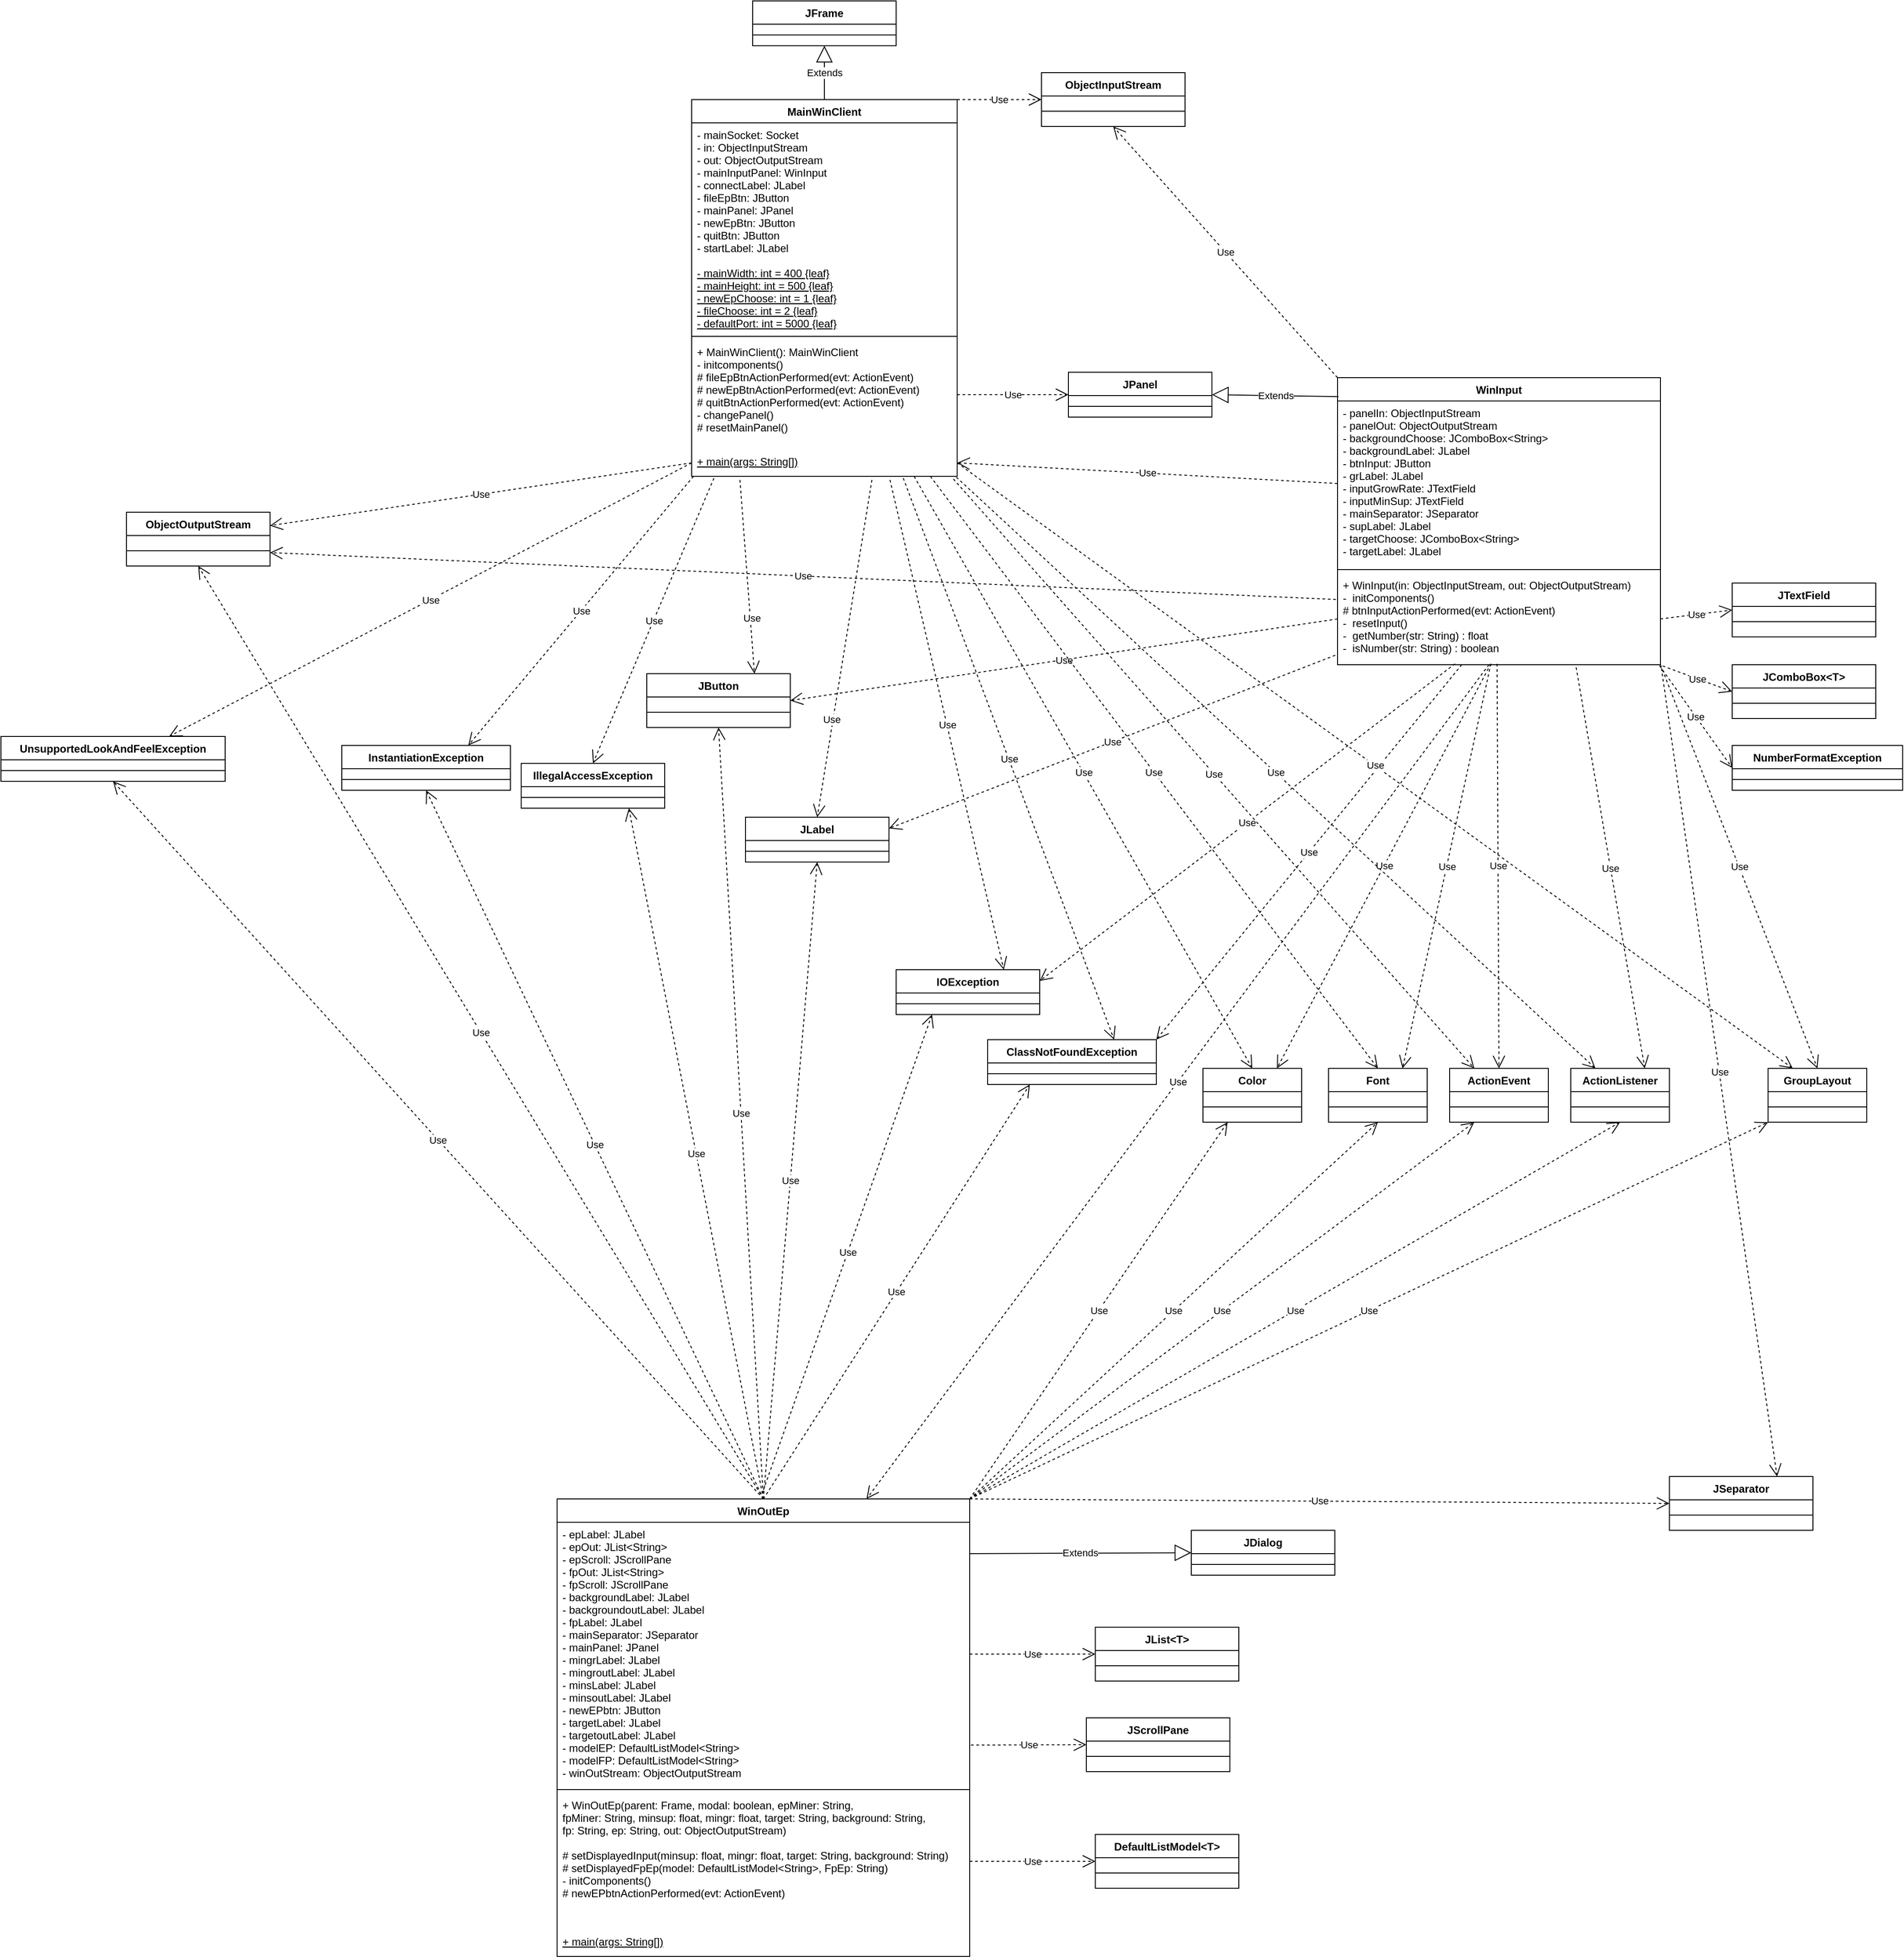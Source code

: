 <mxfile version="14.9.6" type="device"><diagram id="VslYotRRwnd3_YN4LFdF" name="Pagina-1"><mxGraphModel dx="4024" dy="1327" grid="1" gridSize="10" guides="1" tooltips="1" connect="1" arrows="1" fold="1" page="1" pageScale="1" pageWidth="1654" pageHeight="2336" math="0" shadow="0"><root><mxCell id="0"/><mxCell id="1" parent="0"/><mxCell id="_9xZWEFPzrm_g1K8k9-Q-1" value="MainWinClient" style="swimlane;fontStyle=1;align=center;verticalAlign=top;childLayout=stackLayout;horizontal=1;startSize=26;horizontalStack=0;resizeParent=1;resizeParentMax=0;resizeLast=0;collapsible=1;marginBottom=0;" parent="1" vertex="1"><mxGeometry x="270" y="120" width="296" height="420" as="geometry"/></mxCell><mxCell id="_9xZWEFPzrm_g1K8k9-Q-2" value="- mainSocket: Socket&#10;- in: ObjectInputStream&#10;- out: ObjectOutputStream&#10;- mainInputPanel: WinInput&#10;- connectLabel: JLabel&#10;- fileEpBtn: JButton&#10;- mainPanel: JPanel&#10;- newEpBtn: JButton&#10;- quitBtn: JButton&#10;- startLabel: JLabel&#10;&#10;" style="text;strokeColor=none;fillColor=none;align=left;verticalAlign=top;spacingLeft=4;spacingRight=4;overflow=hidden;rotatable=0;points=[[0,0.5],[1,0.5]];portConstraint=eastwest;" parent="_9xZWEFPzrm_g1K8k9-Q-1" vertex="1"><mxGeometry y="26" width="296" height="154" as="geometry"/></mxCell><mxCell id="FfxkYWJJt7ZNt3tCkKzH-1" value="- mainWidth: int = 400 {leaf}&#10;- mainHeight: int = 500 {leaf}&#10;- newEpChoose: int = 1 {leaf}&#10;- fileChoose: int = 2 {leaf}&#10;- defaultPort: int = 5000 {leaf}" style="text;strokeColor=none;fillColor=none;align=left;verticalAlign=top;spacingLeft=4;spacingRight=4;overflow=hidden;rotatable=0;points=[[0,0.5],[1,0.5]];portConstraint=eastwest;fontStyle=4" parent="_9xZWEFPzrm_g1K8k9-Q-1" vertex="1"><mxGeometry y="180" width="296" height="80" as="geometry"/></mxCell><mxCell id="_9xZWEFPzrm_g1K8k9-Q-3" value="" style="line;strokeWidth=1;fillColor=none;align=left;verticalAlign=middle;spacingTop=-1;spacingLeft=3;spacingRight=3;rotatable=0;labelPosition=right;points=[];portConstraint=eastwest;" parent="_9xZWEFPzrm_g1K8k9-Q-1" vertex="1"><mxGeometry y="260" width="296" height="8" as="geometry"/></mxCell><mxCell id="_9xZWEFPzrm_g1K8k9-Q-4" value="+ MainWinClient(): MainWinClient&#10;- initcomponents()&#10;# fileEpBtnActionPerformed(evt: ActionEvent)&#10;# newEpBtnActionPerformed(evt: ActionEvent)&#10;# quitBtnActionPerformed(evt: ActionEvent)&#10;- changePanel()&#10;# resetMainPanel()" style="text;strokeColor=none;fillColor=none;align=left;verticalAlign=top;spacingLeft=4;spacingRight=4;overflow=hidden;rotatable=0;points=[[0,0.5],[1,0.5]];portConstraint=eastwest;" parent="_9xZWEFPzrm_g1K8k9-Q-1" vertex="1"><mxGeometry y="268" width="296" height="122" as="geometry"/></mxCell><mxCell id="FfxkYWJJt7ZNt3tCkKzH-2" value="+ main(args: String[])" style="text;strokeColor=none;fillColor=none;align=left;verticalAlign=top;spacingLeft=4;spacingRight=4;overflow=hidden;rotatable=0;points=[[0,0.5],[1,0.5]];portConstraint=eastwest;fontStyle=4" parent="_9xZWEFPzrm_g1K8k9-Q-1" vertex="1"><mxGeometry y="390" width="296" height="30" as="geometry"/></mxCell><mxCell id="biBDFBUQIDXtqkruclFb-1" value="WinInput" style="swimlane;fontStyle=1;align=center;verticalAlign=top;childLayout=stackLayout;horizontal=1;startSize=26;horizontalStack=0;resizeParent=1;resizeParentMax=0;resizeLast=0;collapsible=1;marginBottom=0;" parent="1" vertex="1"><mxGeometry x="990" y="430" width="360" height="320" as="geometry"/></mxCell><mxCell id="biBDFBUQIDXtqkruclFb-2" value="- panelIn: ObjectInputStream&#10;- panelOut: ObjectOutputStream&#10;- backgroundChoose: JComboBox&lt;String&gt;&#10;- backgroundLabel: JLabel&#10;- btnInput: JButton&#10;- grLabel: JLabel&#10;- inputGrowRate: JTextField&#10;- inputMinSup: JTextField&#10;- mainSeparator: JSeparator&#10;- supLabel: JLabel&#10;- targetChoose: JComboBox&lt;String&gt;&#10;- targetLabel: JLabel" style="text;strokeColor=none;fillColor=none;align=left;verticalAlign=top;spacingLeft=4;spacingRight=4;overflow=hidden;rotatable=0;points=[[0,0.5],[1,0.5]];portConstraint=eastwest;" parent="biBDFBUQIDXtqkruclFb-1" vertex="1"><mxGeometry y="26" width="360" height="184" as="geometry"/></mxCell><mxCell id="biBDFBUQIDXtqkruclFb-3" value="" style="line;strokeWidth=1;fillColor=none;align=left;verticalAlign=middle;spacingTop=-1;spacingLeft=3;spacingRight=3;rotatable=0;labelPosition=right;points=[];portConstraint=eastwest;" parent="biBDFBUQIDXtqkruclFb-1" vertex="1"><mxGeometry y="210" width="360" height="8" as="geometry"/></mxCell><mxCell id="biBDFBUQIDXtqkruclFb-4" value="+ WinInput(in: ObjectInputStream, out: ObjectOutputStream)&#10;-  initComponents()&#10;# btnInputActionPerformed(evt: ActionEvent)&#10;-  resetInput()&#10;-  getNumber(str: String) : float&#10;-  isNumber(str: String) : boolean&#10;" style="text;strokeColor=none;fillColor=none;align=left;verticalAlign=top;spacingLeft=4;spacingRight=4;overflow=hidden;rotatable=0;points=[[0,0.5],[1,0.5]];portConstraint=eastwest;" parent="biBDFBUQIDXtqkruclFb-1" vertex="1"><mxGeometry y="218" width="360" height="102" as="geometry"/></mxCell><mxCell id="dmOITATMIlNSu1gQBVxd-1" value="JFrame" style="swimlane;fontStyle=1;align=center;verticalAlign=top;childLayout=stackLayout;horizontal=1;startSize=26;horizontalStack=0;resizeParent=1;resizeParentMax=0;resizeLast=0;collapsible=1;marginBottom=0;" parent="1" vertex="1"><mxGeometry x="338" y="10" width="160" height="50" as="geometry"/></mxCell><mxCell id="dmOITATMIlNSu1gQBVxd-3" value="" style="line;strokeWidth=1;fillColor=none;align=left;verticalAlign=middle;spacingTop=-1;spacingLeft=3;spacingRight=3;rotatable=0;labelPosition=right;points=[];portConstraint=eastwest;" parent="dmOITATMIlNSu1gQBVxd-1" vertex="1"><mxGeometry y="26" width="160" height="24" as="geometry"/></mxCell><mxCell id="dmOITATMIlNSu1gQBVxd-7" value="Extends" style="endArrow=block;endSize=16;endFill=0;html=1;exitX=0.5;exitY=0;exitDx=0;exitDy=0;entryX=0.5;entryY=1;entryDx=0;entryDy=0;" parent="1" source="_9xZWEFPzrm_g1K8k9-Q-1" target="dmOITATMIlNSu1gQBVxd-1" edge="1"><mxGeometry width="160" relative="1" as="geometry"><mxPoint x="370" y="220" as="sourcePoint"/><mxPoint x="530" y="220" as="targetPoint"/></mxGeometry></mxCell><mxCell id="dmOITATMIlNSu1gQBVxd-8" value="WinOutEp" style="swimlane;fontStyle=1;align=center;verticalAlign=top;childLayout=stackLayout;horizontal=1;startSize=26;horizontalStack=0;resizeParent=1;resizeParentMax=0;resizeLast=0;collapsible=1;marginBottom=0;" parent="1" vertex="1"><mxGeometry x="120" y="1680" width="460" height="510" as="geometry"/></mxCell><mxCell id="dmOITATMIlNSu1gQBVxd-9" value="- epLabel: JLabel&#10;- epOut: JList&lt;String&gt;&#10;- epScroll: JScrollPane&#10;- fpOut: JList&lt;String&gt;&#10;- fpScroll: JScrollPane&#10;- backgroundLabel: JLabel&#10;- backgroundoutLabel: JLabel&#10;- fpLabel: JLabel&#10;- mainSeparator: JSeparator&#10;- mainPanel: JPanel&#10;- mingrLabel: JLabel&#10;- mingroutLabel: JLabel&#10;- minsLabel: JLabel&#10;- minsoutLabel: JLabel&#10;- newEPbtn: JButton&#10;- targetLabel: JLabel&#10;- targetoutLabel: JLabel&#10;- modelEP: DefaultListModel&lt;String&gt;&#10;- modelFP: DefaultListModel&lt;String&gt;&#10;- winOutStream: ObjectOutputStream&#10;" style="text;strokeColor=none;fillColor=none;align=left;verticalAlign=top;spacingLeft=4;spacingRight=4;overflow=hidden;rotatable=0;points=[[0,0.5],[1,0.5]];portConstraint=eastwest;" parent="dmOITATMIlNSu1gQBVxd-8" vertex="1"><mxGeometry y="26" width="460" height="294" as="geometry"/></mxCell><mxCell id="dmOITATMIlNSu1gQBVxd-10" value="" style="line;strokeWidth=1;fillColor=none;align=left;verticalAlign=middle;spacingTop=-1;spacingLeft=3;spacingRight=3;rotatable=0;labelPosition=right;points=[];portConstraint=eastwest;" parent="dmOITATMIlNSu1gQBVxd-8" vertex="1"><mxGeometry y="320" width="460" height="8" as="geometry"/></mxCell><mxCell id="dmOITATMIlNSu1gQBVxd-11" value="+ WinOutEp(parent: Frame, modal: boolean, epMiner: String,&#10;fpMiner: String, minsup: float, mingr: float, target: String, background: String,&#10;fp: String, ep: String, out: ObjectOutputStream)&#10;&#10;# setDisplayedInput(minsup: float, mingr: float, target: String, background: String)&#10;# setDisplayedFpEp(model: DefaultListModel&lt;String&gt;, FpEp: String)&#10;- initComponents()&#10;# newEPbtnActionPerformed(evt: ActionEvent)&#10;&#10;&#10;&#10;&#10;" style="text;strokeColor=none;fillColor=none;align=left;verticalAlign=top;spacingLeft=4;spacingRight=4;overflow=hidden;rotatable=0;points=[[0,0.5],[1,0.5]];portConstraint=eastwest;" parent="dmOITATMIlNSu1gQBVxd-8" vertex="1"><mxGeometry y="328" width="460" height="152" as="geometry"/></mxCell><mxCell id="dmOITATMIlNSu1gQBVxd-13" value="+ main(args: String[])" style="text;strokeColor=none;fillColor=none;align=left;verticalAlign=top;spacingLeft=4;spacingRight=4;overflow=hidden;rotatable=0;points=[[0,0.5],[1,0.5]];portConstraint=eastwest;fontStyle=4" parent="dmOITATMIlNSu1gQBVxd-8" vertex="1"><mxGeometry y="480" width="460" height="30" as="geometry"/></mxCell><mxCell id="dmOITATMIlNSu1gQBVxd-14" value="JPanel" style="swimlane;fontStyle=1;align=center;verticalAlign=top;childLayout=stackLayout;horizontal=1;startSize=26;horizontalStack=0;resizeParent=1;resizeParentMax=0;resizeLast=0;collapsible=1;marginBottom=0;" parent="1" vertex="1"><mxGeometry x="690" y="424" width="160" height="50" as="geometry"/></mxCell><mxCell id="dmOITATMIlNSu1gQBVxd-15" value="" style="line;strokeWidth=1;fillColor=none;align=left;verticalAlign=middle;spacingTop=-1;spacingLeft=3;spacingRight=3;rotatable=0;labelPosition=right;points=[];portConstraint=eastwest;" parent="dmOITATMIlNSu1gQBVxd-14" vertex="1"><mxGeometry y="26" width="160" height="24" as="geometry"/></mxCell><mxCell id="dmOITATMIlNSu1gQBVxd-19" value="JDialog" style="swimlane;fontStyle=1;align=center;verticalAlign=top;childLayout=stackLayout;horizontal=1;startSize=26;horizontalStack=0;resizeParent=1;resizeParentMax=0;resizeLast=0;collapsible=1;marginBottom=0;" parent="1" vertex="1"><mxGeometry x="827" y="1715" width="160" height="50" as="geometry"/></mxCell><mxCell id="dmOITATMIlNSu1gQBVxd-20" value="" style="line;strokeWidth=1;fillColor=none;align=left;verticalAlign=middle;spacingTop=-1;spacingLeft=3;spacingRight=3;rotatable=0;labelPosition=right;points=[];portConstraint=eastwest;" parent="dmOITATMIlNSu1gQBVxd-19" vertex="1"><mxGeometry y="26" width="160" height="24" as="geometry"/></mxCell><mxCell id="dmOITATMIlNSu1gQBVxd-36" value="Use" style="endArrow=open;endSize=12;dashed=1;html=1;exitX=0.469;exitY=1;exitDx=0;exitDy=0;exitPerimeter=0;entryX=0.75;entryY=0;entryDx=0;entryDy=0;" parent="1" source="biBDFBUQIDXtqkruclFb-4" target="dmOITATMIlNSu1gQBVxd-8" edge="1"><mxGeometry width="160" relative="1" as="geometry"><mxPoint x="880" y="830" as="sourcePoint"/><mxPoint x="1040" y="830" as="targetPoint"/></mxGeometry></mxCell><mxCell id="73P0yI2c2LUkGIJdU5P1-1" value="JComboBox&lt;T&gt;" style="swimlane;fontStyle=1;align=center;verticalAlign=top;childLayout=stackLayout;horizontal=1;startSize=26;horizontalStack=0;resizeParent=1;resizeParentMax=0;resizeLast=0;collapsible=1;marginBottom=0;" parent="1" vertex="1"><mxGeometry x="1430" y="750" width="160" height="60" as="geometry"/></mxCell><mxCell id="73P0yI2c2LUkGIJdU5P1-3" value="" style="line;strokeWidth=1;fillColor=none;align=left;verticalAlign=middle;spacingTop=-1;spacingLeft=3;spacingRight=3;rotatable=0;labelPosition=right;points=[];portConstraint=eastwest;" parent="73P0yI2c2LUkGIJdU5P1-1" vertex="1"><mxGeometry y="26" width="160" height="34" as="geometry"/></mxCell><mxCell id="73P0yI2c2LUkGIJdU5P1-5" value="JList&lt;T&gt;" style="swimlane;fontStyle=1;align=center;verticalAlign=top;childLayout=stackLayout;horizontal=1;startSize=26;horizontalStack=0;resizeParent=1;resizeParentMax=0;resizeLast=0;collapsible=1;marginBottom=0;" parent="1" vertex="1"><mxGeometry x="720" y="1823" width="160" height="60" as="geometry"/></mxCell><mxCell id="73P0yI2c2LUkGIJdU5P1-6" value="" style="line;strokeWidth=1;fillColor=none;align=left;verticalAlign=middle;spacingTop=-1;spacingLeft=3;spacingRight=3;rotatable=0;labelPosition=right;points=[];portConstraint=eastwest;" parent="73P0yI2c2LUkGIJdU5P1-5" vertex="1"><mxGeometry y="26" width="160" height="34" as="geometry"/></mxCell><mxCell id="73P0yI2c2LUkGIJdU5P1-7" value="ObjectInputStream" style="swimlane;fontStyle=1;align=center;verticalAlign=top;childLayout=stackLayout;horizontal=1;startSize=26;horizontalStack=0;resizeParent=1;resizeParentMax=0;resizeLast=0;collapsible=1;marginBottom=0;" parent="1" vertex="1"><mxGeometry x="660" y="90" width="160" height="60" as="geometry"/></mxCell><mxCell id="73P0yI2c2LUkGIJdU5P1-8" value="" style="line;strokeWidth=1;fillColor=none;align=left;verticalAlign=middle;spacingTop=-1;spacingLeft=3;spacingRight=3;rotatable=0;labelPosition=right;points=[];portConstraint=eastwest;" parent="73P0yI2c2LUkGIJdU5P1-7" vertex="1"><mxGeometry y="26" width="160" height="34" as="geometry"/></mxCell><mxCell id="73P0yI2c2LUkGIJdU5P1-9" value="ObjectOutputStream" style="swimlane;fontStyle=1;align=center;verticalAlign=top;childLayout=stackLayout;horizontal=1;startSize=26;horizontalStack=0;resizeParent=1;resizeParentMax=0;resizeLast=0;collapsible=1;marginBottom=0;" parent="1" vertex="1"><mxGeometry x="-360" y="580" width="160" height="60" as="geometry"/></mxCell><mxCell id="73P0yI2c2LUkGIJdU5P1-10" value="" style="line;strokeWidth=1;fillColor=none;align=left;verticalAlign=middle;spacingTop=-1;spacingLeft=3;spacingRight=3;rotatable=0;labelPosition=right;points=[];portConstraint=eastwest;" parent="73P0yI2c2LUkGIJdU5P1-9" vertex="1"><mxGeometry y="26" width="160" height="34" as="geometry"/></mxCell><mxCell id="73P0yI2c2LUkGIJdU5P1-11" value="JSeparator" style="swimlane;fontStyle=1;align=center;verticalAlign=top;childLayout=stackLayout;horizontal=1;startSize=26;horizontalStack=0;resizeParent=1;resizeParentMax=0;resizeLast=0;collapsible=1;marginBottom=0;" parent="1" vertex="1"><mxGeometry x="1360" y="1655" width="160" height="60" as="geometry"/></mxCell><mxCell id="73P0yI2c2LUkGIJdU5P1-12" value="" style="line;strokeWidth=1;fillColor=none;align=left;verticalAlign=middle;spacingTop=-1;spacingLeft=3;spacingRight=3;rotatable=0;labelPosition=right;points=[];portConstraint=eastwest;" parent="73P0yI2c2LUkGIJdU5P1-11" vertex="1"><mxGeometry y="26" width="160" height="34" as="geometry"/></mxCell><mxCell id="73P0yI2c2LUkGIJdU5P1-13" value="JScrollPane&#10;" style="swimlane;fontStyle=1;align=center;verticalAlign=top;childLayout=stackLayout;horizontal=1;startSize=26;horizontalStack=0;resizeParent=1;resizeParentMax=0;resizeLast=0;collapsible=1;marginBottom=0;" parent="1" vertex="1"><mxGeometry x="710" y="1924" width="160" height="60" as="geometry"/></mxCell><mxCell id="73P0yI2c2LUkGIJdU5P1-14" value="" style="line;strokeWidth=1;fillColor=none;align=left;verticalAlign=middle;spacingTop=-1;spacingLeft=3;spacingRight=3;rotatable=0;labelPosition=right;points=[];portConstraint=eastwest;" parent="73P0yI2c2LUkGIJdU5P1-13" vertex="1"><mxGeometry y="26" width="160" height="34" as="geometry"/></mxCell><mxCell id="73P0yI2c2LUkGIJdU5P1-15" value="JButton" style="swimlane;fontStyle=1;align=center;verticalAlign=top;childLayout=stackLayout;horizontal=1;startSize=26;horizontalStack=0;resizeParent=1;resizeParentMax=0;resizeLast=0;collapsible=1;marginBottom=0;" parent="1" vertex="1"><mxGeometry x="220" y="760" width="160" height="60" as="geometry"/></mxCell><mxCell id="73P0yI2c2LUkGIJdU5P1-16" value="" style="line;strokeWidth=1;fillColor=none;align=left;verticalAlign=middle;spacingTop=-1;spacingLeft=3;spacingRight=3;rotatable=0;labelPosition=right;points=[];portConstraint=eastwest;" parent="73P0yI2c2LUkGIJdU5P1-15" vertex="1"><mxGeometry y="26" width="160" height="34" as="geometry"/></mxCell><mxCell id="73P0yI2c2LUkGIJdU5P1-18" value="DefaultListModel&lt;T&gt;" style="swimlane;fontStyle=1;align=center;verticalAlign=top;childLayout=stackLayout;horizontal=1;startSize=26;horizontalStack=0;resizeParent=1;resizeParentMax=0;resizeLast=0;collapsible=1;marginBottom=0;" parent="1" vertex="1"><mxGeometry x="720" y="2054" width="160" height="60" as="geometry"/></mxCell><mxCell id="73P0yI2c2LUkGIJdU5P1-19" value="" style="line;strokeWidth=1;fillColor=none;align=left;verticalAlign=middle;spacingTop=-1;spacingLeft=3;spacingRight=3;rotatable=0;labelPosition=right;points=[];portConstraint=eastwest;" parent="73P0yI2c2LUkGIJdU5P1-18" vertex="1"><mxGeometry y="26" width="160" height="34" as="geometry"/></mxCell><mxCell id="73P0yI2c2LUkGIJdU5P1-20" value="JTextField" style="swimlane;fontStyle=1;align=center;verticalAlign=top;childLayout=stackLayout;horizontal=1;startSize=26;horizontalStack=0;resizeParent=1;resizeParentMax=0;resizeLast=0;collapsible=1;marginBottom=0;" parent="1" vertex="1"><mxGeometry x="1430" y="659" width="160" height="60" as="geometry"/></mxCell><mxCell id="73P0yI2c2LUkGIJdU5P1-21" value="" style="line;strokeWidth=1;fillColor=none;align=left;verticalAlign=middle;spacingTop=-1;spacingLeft=3;spacingRight=3;rotatable=0;labelPosition=right;points=[];portConstraint=eastwest;" parent="73P0yI2c2LUkGIJdU5P1-20" vertex="1"><mxGeometry y="26" width="160" height="34" as="geometry"/></mxCell><mxCell id="73P0yI2c2LUkGIJdU5P1-25" value="Use" style="endArrow=open;endSize=12;dashed=1;html=1;exitX=1;exitY=0.5;exitDx=0;exitDy=0;entryX=0;entryY=0.5;entryDx=0;entryDy=0;" parent="1" source="biBDFBUQIDXtqkruclFb-4" target="73P0yI2c2LUkGIJdU5P1-20" edge="1"><mxGeometry width="160" relative="1" as="geometry"><mxPoint x="1080" y="660" as="sourcePoint"/><mxPoint x="1240" y="660" as="targetPoint"/></mxGeometry></mxCell><mxCell id="73P0yI2c2LUkGIJdU5P1-29" value="Use" style="endArrow=open;endSize=12;dashed=1;html=1;exitX=1;exitY=0;exitDx=0;exitDy=0;entryX=0;entryY=0.5;entryDx=0;entryDy=0;" parent="1" source="_9xZWEFPzrm_g1K8k9-Q-1" target="73P0yI2c2LUkGIJdU5P1-7" edge="1"><mxGeometry width="160" relative="1" as="geometry"><mxPoint x="590" y="320" as="sourcePoint"/><mxPoint x="750" y="320" as="targetPoint"/></mxGeometry></mxCell><mxCell id="73P0yI2c2LUkGIJdU5P1-42" value="Use" style="endArrow=open;endSize=12;dashed=1;html=1;entryX=0;entryY=0.5;entryDx=0;entryDy=0;exitX=1;exitY=0.5;exitDx=0;exitDy=0;" parent="1" source="dmOITATMIlNSu1gQBVxd-9" target="73P0yI2c2LUkGIJdU5P1-5" edge="1"><mxGeometry width="160" relative="1" as="geometry"><mxPoint x="750" y="1046" as="sourcePoint"/><mxPoint x="910" y="1046" as="targetPoint"/></mxGeometry></mxCell><mxCell id="73P0yI2c2LUkGIJdU5P1-44" value="Use" style="endArrow=open;endSize=12;dashed=1;html=1;exitX=1.003;exitY=0.845;exitDx=0;exitDy=0;exitPerimeter=0;entryX=0;entryY=0.5;entryDx=0;entryDy=0;" parent="1" source="dmOITATMIlNSu1gQBVxd-9" target="73P0yI2c2LUkGIJdU5P1-13" edge="1"><mxGeometry width="160" relative="1" as="geometry"><mxPoint x="780" y="1062.5" as="sourcePoint"/><mxPoint x="940" y="1062.5" as="targetPoint"/></mxGeometry></mxCell><mxCell id="73P0yI2c2LUkGIJdU5P1-50" value="Use" style="endArrow=open;endSize=12;dashed=1;html=1;exitX=1;exitY=0.5;exitDx=0;exitDy=0;entryX=0;entryY=0.5;entryDx=0;entryDy=0;" parent="1" source="dmOITATMIlNSu1gQBVxd-11" target="73P0yI2c2LUkGIJdU5P1-18" edge="1"><mxGeometry width="160" relative="1" as="geometry"><mxPoint x="830" y="1390" as="sourcePoint"/><mxPoint x="990" y="1390" as="targetPoint"/></mxGeometry></mxCell><mxCell id="73P0yI2c2LUkGIJdU5P1-65" value="Use" style="endArrow=open;endSize=12;dashed=1;html=1;entryX=1;entryY=0.75;entryDx=0;entryDy=0;exitX=-0.005;exitY=0.287;exitDx=0;exitDy=0;exitPerimeter=0;" parent="1" source="biBDFBUQIDXtqkruclFb-4" target="73P0yI2c2LUkGIJdU5P1-9" edge="1"><mxGeometry width="160" relative="1" as="geometry"><mxPoint x="310" y="720" as="sourcePoint"/><mxPoint x="470" y="720" as="targetPoint"/></mxGeometry></mxCell><mxCell id="73P0yI2c2LUkGIJdU5P1-75" value="Use" style="endArrow=open;endSize=12;dashed=1;html=1;exitX=1.007;exitY=1.014;exitDx=0;exitDy=0;exitPerimeter=0;entryX=0;entryY=0.5;entryDx=0;entryDy=0;" parent="1" source="biBDFBUQIDXtqkruclFb-4" target="73P0yI2c2LUkGIJdU5P1-1" edge="1"><mxGeometry width="160" relative="1" as="geometry"><mxPoint x="1060" y="780" as="sourcePoint"/><mxPoint x="1220" y="780" as="targetPoint"/></mxGeometry></mxCell><mxCell id="73P0yI2c2LUkGIJdU5P1-84" value="Extends" style="endArrow=block;endSize=16;endFill=0;html=1;exitX=1;exitY=0.119;exitDx=0;exitDy=0;exitPerimeter=0;entryX=0;entryY=0.5;entryDx=0;entryDy=0;" parent="1" source="dmOITATMIlNSu1gQBVxd-9" target="dmOITATMIlNSu1gQBVxd-19" edge="1"><mxGeometry width="160" relative="1" as="geometry"><mxPoint x="690" y="1280" as="sourcePoint"/><mxPoint x="850" y="1280" as="targetPoint"/></mxGeometry></mxCell><mxCell id="73P0yI2c2LUkGIJdU5P1-85" value="Use" style="endArrow=open;endSize=12;dashed=1;html=1;exitX=0.182;exitY=1.133;exitDx=0;exitDy=0;exitPerimeter=0;entryX=0.75;entryY=0;entryDx=0;entryDy=0;" parent="1" source="FfxkYWJJt7ZNt3tCkKzH-2" target="73P0yI2c2LUkGIJdU5P1-15" edge="1"><mxGeometry x="0.426" y="2" width="160" relative="1" as="geometry"><mxPoint x="380" y="700" as="sourcePoint"/><mxPoint x="540" y="700" as="targetPoint"/><mxPoint as="offset"/></mxGeometry></mxCell><mxCell id="73P0yI2c2LUkGIJdU5P1-87" value="JLabel&#10;" style="swimlane;fontStyle=1;align=center;verticalAlign=top;childLayout=stackLayout;horizontal=1;startSize=26;horizontalStack=0;resizeParent=1;resizeParentMax=0;resizeLast=0;collapsible=1;marginBottom=0;" parent="1" vertex="1"><mxGeometry x="330" y="920" width="160" height="50" as="geometry"/></mxCell><mxCell id="73P0yI2c2LUkGIJdU5P1-88" value="" style="line;strokeWidth=1;fillColor=none;align=left;verticalAlign=middle;spacingTop=-1;spacingLeft=3;spacingRight=3;rotatable=0;labelPosition=right;points=[];portConstraint=eastwest;" parent="73P0yI2c2LUkGIJdU5P1-87" vertex="1"><mxGeometry y="26" width="160" height="24" as="geometry"/></mxCell><mxCell id="73P0yI2c2LUkGIJdU5P1-91" value="Use" style="endArrow=open;endSize=12;dashed=1;html=1;exitX=0.679;exitY=1.133;exitDx=0;exitDy=0;exitPerimeter=0;entryX=0.5;entryY=0;entryDx=0;entryDy=0;" parent="1" source="FfxkYWJJt7ZNt3tCkKzH-2" target="73P0yI2c2LUkGIJdU5P1-87" edge="1"><mxGeometry x="0.423" y="-2" width="160" relative="1" as="geometry"><mxPoint x="440" y="880" as="sourcePoint"/><mxPoint x="600" y="880" as="targetPoint"/><mxPoint as="offset"/></mxGeometry></mxCell><mxCell id="73P0yI2c2LUkGIJdU5P1-94" value="Use" style="endArrow=open;endSize=12;dashed=1;html=1;exitX=0.5;exitY=0;exitDx=0;exitDy=0;entryX=0.5;entryY=1;entryDx=0;entryDy=0;" parent="1" source="dmOITATMIlNSu1gQBVxd-8" target="73P0yI2c2LUkGIJdU5P1-87" edge="1"><mxGeometry width="160" relative="1" as="geometry"><mxPoint x="440" y="1120" as="sourcePoint"/><mxPoint x="600" y="1120" as="targetPoint"/></mxGeometry></mxCell><mxCell id="73P0yI2c2LUkGIJdU5P1-97" value="Use" style="endArrow=open;endSize=12;dashed=1;html=1;exitX=-0.007;exitY=0.897;exitDx=0;exitDy=0;exitPerimeter=0;entryX=1;entryY=0.25;entryDx=0;entryDy=0;" parent="1" source="biBDFBUQIDXtqkruclFb-4" target="73P0yI2c2LUkGIJdU5P1-87" edge="1"><mxGeometry width="160" relative="1" as="geometry"><mxPoint x="630" y="950" as="sourcePoint"/><mxPoint x="790" y="950" as="targetPoint"/></mxGeometry></mxCell><mxCell id="73P0yI2c2LUkGIJdU5P1-98" value="Use" style="endArrow=open;endSize=12;dashed=1;html=1;exitX=0;exitY=0.5;exitDx=0;exitDy=0;entryX=1;entryY=0.5;entryDx=0;entryDy=0;" parent="1" source="biBDFBUQIDXtqkruclFb-2" target="FfxkYWJJt7ZNt3tCkKzH-2" edge="1"><mxGeometry width="160" relative="1" as="geometry"><mxPoint x="600" y="280" as="sourcePoint"/><mxPoint x="760" y="280" as="targetPoint"/></mxGeometry></mxCell><mxCell id="73P0yI2c2LUkGIJdU5P1-99" value="Use" style="endArrow=open;endSize=12;dashed=1;html=1;exitX=0;exitY=0;exitDx=0;exitDy=0;entryX=0.5;entryY=1;entryDx=0;entryDy=0;" parent="1" source="biBDFBUQIDXtqkruclFb-1" target="73P0yI2c2LUkGIJdU5P1-7" edge="1"><mxGeometry width="160" relative="1" as="geometry"><mxPoint x="650" y="350" as="sourcePoint"/><mxPoint x="810" y="350" as="targetPoint"/></mxGeometry></mxCell><mxCell id="73P0yI2c2LUkGIJdU5P1-106" value="Use" style="endArrow=open;endSize=12;dashed=1;html=1;exitX=1;exitY=0.5;exitDx=0;exitDy=0;entryX=0;entryY=0.5;entryDx=0;entryDy=0;" parent="1" source="_9xZWEFPzrm_g1K8k9-Q-4" target="dmOITATMIlNSu1gQBVxd-14" edge="1"><mxGeometry width="160" relative="1" as="geometry"><mxPoint x="690" y="370" as="sourcePoint"/><mxPoint x="850" y="370" as="targetPoint"/></mxGeometry></mxCell><mxCell id="bj48AV0QuLi3l2Kbsz5V-1" value="Use" style="endArrow=open;endSize=12;dashed=1;html=1;exitX=0.5;exitY=0;exitDx=0;exitDy=0;entryX=0.5;entryY=1;entryDx=0;entryDy=0;" parent="1" source="dmOITATMIlNSu1gQBVxd-8" target="73P0yI2c2LUkGIJdU5P1-9" edge="1"><mxGeometry width="160" relative="1" as="geometry"><mxPoint x="50" y="900" as="sourcePoint"/><mxPoint x="210" y="900" as="targetPoint"/></mxGeometry></mxCell><mxCell id="bj48AV0QuLi3l2Kbsz5V-2" value="Use" style="endArrow=open;endSize=12;dashed=1;html=1;entryX=0.5;entryY=1;entryDx=0;entryDy=0;exitX=0.5;exitY=0;exitDx=0;exitDy=0;" parent="1" source="dmOITATMIlNSu1gQBVxd-8" target="73P0yI2c2LUkGIJdU5P1-15" edge="1"><mxGeometry width="160" relative="1" as="geometry"><mxPoint x="290" y="820" as="sourcePoint"/><mxPoint x="450" y="820" as="targetPoint"/></mxGeometry></mxCell><mxCell id="bj48AV0QuLi3l2Kbsz5V-3" value="IOException&#10;" style="swimlane;fontStyle=1;align=center;verticalAlign=top;childLayout=stackLayout;horizontal=1;startSize=26;horizontalStack=0;resizeParent=1;resizeParentMax=0;resizeLast=0;collapsible=1;marginBottom=0;" parent="1" vertex="1"><mxGeometry x="498" y="1090" width="160" height="50" as="geometry"/></mxCell><mxCell id="bj48AV0QuLi3l2Kbsz5V-4" value="" style="line;strokeWidth=1;fillColor=none;align=left;verticalAlign=middle;spacingTop=-1;spacingLeft=3;spacingRight=3;rotatable=0;labelPosition=right;points=[];portConstraint=eastwest;" parent="bj48AV0QuLi3l2Kbsz5V-3" vertex="1"><mxGeometry y="26" width="160" height="24" as="geometry"/></mxCell><mxCell id="bj48AV0QuLi3l2Kbsz5V-5" value="UnsupportedLookAndFeelException" style="swimlane;fontStyle=1;align=center;verticalAlign=top;childLayout=stackLayout;horizontal=1;startSize=26;horizontalStack=0;resizeParent=1;resizeParentMax=0;resizeLast=0;collapsible=1;marginBottom=0;" parent="1" vertex="1"><mxGeometry x="-500" y="830" width="250" height="50" as="geometry"/></mxCell><mxCell id="bj48AV0QuLi3l2Kbsz5V-6" value="" style="line;strokeWidth=1;fillColor=none;align=left;verticalAlign=middle;spacingTop=-1;spacingLeft=3;spacingRight=3;rotatable=0;labelPosition=right;points=[];portConstraint=eastwest;" parent="bj48AV0QuLi3l2Kbsz5V-5" vertex="1"><mxGeometry y="26" width="250" height="24" as="geometry"/></mxCell><mxCell id="bj48AV0QuLi3l2Kbsz5V-7" value="IllegalAccessException" style="swimlane;fontStyle=1;align=center;verticalAlign=top;childLayout=stackLayout;horizontal=1;startSize=26;horizontalStack=0;resizeParent=1;resizeParentMax=0;resizeLast=0;collapsible=1;marginBottom=0;" parent="1" vertex="1"><mxGeometry x="80" y="860" width="160" height="50" as="geometry"/></mxCell><mxCell id="bj48AV0QuLi3l2Kbsz5V-8" value="" style="line;strokeWidth=1;fillColor=none;align=left;verticalAlign=middle;spacingTop=-1;spacingLeft=3;spacingRight=3;rotatable=0;labelPosition=right;points=[];portConstraint=eastwest;" parent="bj48AV0QuLi3l2Kbsz5V-7" vertex="1"><mxGeometry y="26" width="160" height="24" as="geometry"/></mxCell><mxCell id="bj48AV0QuLi3l2Kbsz5V-9" value="InstantiationException" style="swimlane;fontStyle=1;align=center;verticalAlign=top;childLayout=stackLayout;horizontal=1;startSize=26;horizontalStack=0;resizeParent=1;resizeParentMax=0;resizeLast=0;collapsible=1;marginBottom=0;" parent="1" vertex="1"><mxGeometry x="-120" y="840" width="188" height="50" as="geometry"/></mxCell><mxCell id="bj48AV0QuLi3l2Kbsz5V-10" value="" style="line;strokeWidth=1;fillColor=none;align=left;verticalAlign=middle;spacingTop=-1;spacingLeft=3;spacingRight=3;rotatable=0;labelPosition=right;points=[];portConstraint=eastwest;" parent="bj48AV0QuLi3l2Kbsz5V-9" vertex="1"><mxGeometry y="26" width="188" height="24" as="geometry"/></mxCell><mxCell id="bj48AV0QuLi3l2Kbsz5V-11" value="ClassNotFoundException" style="swimlane;fontStyle=1;align=center;verticalAlign=top;childLayout=stackLayout;horizontal=1;startSize=26;horizontalStack=0;resizeParent=1;resizeParentMax=0;resizeLast=0;collapsible=1;marginBottom=0;" parent="1" vertex="1"><mxGeometry x="600" y="1168" width="188" height="50" as="geometry"/></mxCell><mxCell id="bj48AV0QuLi3l2Kbsz5V-12" value="" style="line;strokeWidth=1;fillColor=none;align=left;verticalAlign=middle;spacingTop=-1;spacingLeft=3;spacingRight=3;rotatable=0;labelPosition=right;points=[];portConstraint=eastwest;" parent="bj48AV0QuLi3l2Kbsz5V-11" vertex="1"><mxGeometry y="26" width="188" height="24" as="geometry"/></mxCell><mxCell id="bj48AV0QuLi3l2Kbsz5V-13" value="NumberFormatException" style="swimlane;fontStyle=1;align=center;verticalAlign=top;childLayout=stackLayout;horizontal=1;startSize=26;horizontalStack=0;resizeParent=1;resizeParentMax=0;resizeLast=0;collapsible=1;marginBottom=0;" parent="1" vertex="1"><mxGeometry x="1430" y="840" width="190" height="50" as="geometry"/></mxCell><mxCell id="bj48AV0QuLi3l2Kbsz5V-14" value="" style="line;strokeWidth=1;fillColor=none;align=left;verticalAlign=middle;spacingTop=-1;spacingLeft=3;spacingRight=3;rotatable=0;labelPosition=right;points=[];portConstraint=eastwest;" parent="bj48AV0QuLi3l2Kbsz5V-13" vertex="1"><mxGeometry y="26" width="190" height="24" as="geometry"/></mxCell><mxCell id="N0fVVVpPDPZw3YpNCPgT-3" value="Use" style="endArrow=open;endSize=12;dashed=1;html=1;exitX=0.997;exitY=1.01;exitDx=0;exitDy=0;exitPerimeter=0;entryX=0;entryY=0.5;entryDx=0;entryDy=0;" edge="1" parent="1" source="biBDFBUQIDXtqkruclFb-4" target="bj48AV0QuLi3l2Kbsz5V-13"><mxGeometry width="160" relative="1" as="geometry"><mxPoint x="1310" y="970" as="sourcePoint"/><mxPoint x="1470" y="970" as="targetPoint"/></mxGeometry></mxCell><mxCell id="N0fVVVpPDPZw3YpNCPgT-6" value="Use" style="endArrow=open;endSize=12;dashed=1;html=1;exitX=0.5;exitY=0;exitDx=0;exitDy=0;entryX=0.25;entryY=1;entryDx=0;entryDy=0;" edge="1" parent="1" source="dmOITATMIlNSu1gQBVxd-8" target="bj48AV0QuLi3l2Kbsz5V-11"><mxGeometry width="160" relative="1" as="geometry"><mxPoint x="440" y="1530" as="sourcePoint"/><mxPoint x="600" y="1530" as="targetPoint"/></mxGeometry></mxCell><mxCell id="N0fVVVpPDPZw3YpNCPgT-9" value="Use" style="endArrow=open;endSize=12;dashed=1;html=1;entryX=1;entryY=0;entryDx=0;entryDy=0;" edge="1" parent="1" source="biBDFBUQIDXtqkruclFb-4" target="bj48AV0QuLi3l2Kbsz5V-11"><mxGeometry width="160" relative="1" as="geometry"><mxPoint x="950" y="980" as="sourcePoint"/><mxPoint x="1110" y="980" as="targetPoint"/></mxGeometry></mxCell><mxCell id="N0fVVVpPDPZw3YpNCPgT-13" value="Use" style="endArrow=open;endSize=12;dashed=1;html=1;exitX=0.797;exitY=1.067;exitDx=0;exitDy=0;exitPerimeter=0;entryX=0.75;entryY=0;entryDx=0;entryDy=0;" edge="1" parent="1" source="FfxkYWJJt7ZNt3tCkKzH-2" target="bj48AV0QuLi3l2Kbsz5V-11"><mxGeometry width="160" relative="1" as="geometry"><mxPoint x="620" y="990" as="sourcePoint"/><mxPoint x="780" y="990" as="targetPoint"/></mxGeometry></mxCell><mxCell id="N0fVVVpPDPZw3YpNCPgT-15" value="Use" style="endArrow=open;endSize=12;dashed=1;html=1;exitX=0.364;exitY=0.99;exitDx=0;exitDy=0;exitPerimeter=0;entryX=1;entryY=0.25;entryDx=0;entryDy=0;" edge="1" parent="1" source="biBDFBUQIDXtqkruclFb-4" target="bj48AV0QuLi3l2Kbsz5V-3"><mxGeometry width="160" relative="1" as="geometry"><mxPoint x="760" y="930" as="sourcePoint"/><mxPoint x="920" y="930" as="targetPoint"/></mxGeometry></mxCell><mxCell id="N0fVVVpPDPZw3YpNCPgT-18" value="Use" style="endArrow=open;endSize=12;dashed=1;html=1;entryX=0.25;entryY=1;entryDx=0;entryDy=0;" edge="1" parent="1" target="bj48AV0QuLi3l2Kbsz5V-3"><mxGeometry width="160" relative="1" as="geometry"><mxPoint x="350" y="1670" as="sourcePoint"/><mxPoint x="580" y="1430" as="targetPoint"/></mxGeometry></mxCell><mxCell id="N0fVVVpPDPZw3YpNCPgT-21" value="Use" style="endArrow=open;endSize=12;dashed=1;html=1;exitX=0.747;exitY=1.133;exitDx=0;exitDy=0;exitPerimeter=0;entryX=0.75;entryY=0;entryDx=0;entryDy=0;" edge="1" parent="1" source="FfxkYWJJt7ZNt3tCkKzH-2" target="bj48AV0QuLi3l2Kbsz5V-3"><mxGeometry width="160" relative="1" as="geometry"><mxPoint x="470" y="870" as="sourcePoint"/><mxPoint x="630" y="870" as="targetPoint"/></mxGeometry></mxCell><mxCell id="N0fVVVpPDPZw3YpNCPgT-24" value="Use" style="endArrow=open;endSize=12;dashed=1;html=1;exitX=0.084;exitY=1.067;exitDx=0;exitDy=0;exitPerimeter=0;entryX=0.5;entryY=0;entryDx=0;entryDy=0;" edge="1" parent="1" source="FfxkYWJJt7ZNt3tCkKzH-2" target="bj48AV0QuLi3l2Kbsz5V-7"><mxGeometry width="160" relative="1" as="geometry"><mxPoint x="80" y="670" as="sourcePoint"/><mxPoint x="240" y="670" as="targetPoint"/></mxGeometry></mxCell><mxCell id="N0fVVVpPDPZw3YpNCPgT-26" value="Use" style="endArrow=open;endSize=12;dashed=1;html=1;exitX=0.5;exitY=0;exitDx=0;exitDy=0;entryX=0.75;entryY=1;entryDx=0;entryDy=0;" edge="1" parent="1" source="dmOITATMIlNSu1gQBVxd-8" target="bj48AV0QuLi3l2Kbsz5V-7"><mxGeometry width="160" relative="1" as="geometry"><mxPoint x="140" y="1240" as="sourcePoint"/><mxPoint x="300" y="1240" as="targetPoint"/></mxGeometry></mxCell><mxCell id="N0fVVVpPDPZw3YpNCPgT-27" value="Use" style="endArrow=open;endSize=12;dashed=1;html=1;exitX=0;exitY=0.5;exitDx=0;exitDy=0;entryX=1;entryY=0.5;entryDx=0;entryDy=0;" edge="1" parent="1" source="biBDFBUQIDXtqkruclFb-4" target="73P0yI2c2LUkGIJdU5P1-15"><mxGeometry width="160" relative="1" as="geometry"><mxPoint x="990" y="699" as="sourcePoint"/><mxPoint x="370" y="790" as="targetPoint"/></mxGeometry></mxCell><mxCell id="N0fVVVpPDPZw3YpNCPgT-30" value="Use" style="endArrow=open;endSize=12;dashed=1;html=1;exitX=0.5;exitY=0;exitDx=0;exitDy=0;entryX=0.5;entryY=1;entryDx=0;entryDy=0;" edge="1" parent="1" source="dmOITATMIlNSu1gQBVxd-8" target="bj48AV0QuLi3l2Kbsz5V-9"><mxGeometry width="160" relative="1" as="geometry"><mxPoint x="160" y="1350" as="sourcePoint"/><mxPoint x="320" y="1350" as="targetPoint"/></mxGeometry></mxCell><mxCell id="N0fVVVpPDPZw3YpNCPgT-33" value="Use" style="endArrow=open;endSize=12;dashed=1;html=1;exitX=0.007;exitY=1;exitDx=0;exitDy=0;exitPerimeter=0;entryX=0.75;entryY=0;entryDx=0;entryDy=0;" edge="1" parent="1" source="FfxkYWJJt7ZNt3tCkKzH-2" target="bj48AV0QuLi3l2Kbsz5V-9"><mxGeometry width="160" relative="1" as="geometry"><mxPoint x="30" y="660" as="sourcePoint"/><mxPoint x="190" y="660" as="targetPoint"/></mxGeometry></mxCell><mxCell id="N0fVVVpPDPZw3YpNCPgT-34" value="Use" style="endArrow=open;endSize=12;dashed=1;html=1;exitX=0;exitY=0.5;exitDx=0;exitDy=0;entryX=1;entryY=0.25;entryDx=0;entryDy=0;" edge="1" parent="1" source="FfxkYWJJt7ZNt3tCkKzH-2" target="73P0yI2c2LUkGIJdU5P1-9"><mxGeometry width="160" relative="1" as="geometry"><mxPoint x="60" y="630" as="sourcePoint"/><mxPoint x="220" y="630" as="targetPoint"/></mxGeometry></mxCell><mxCell id="N0fVVVpPDPZw3YpNCPgT-37" value="Use" style="endArrow=open;endSize=12;dashed=1;html=1;exitX=0.5;exitY=0;exitDx=0;exitDy=0;entryX=0.5;entryY=1;entryDx=0;entryDy=0;" edge="1" parent="1" source="dmOITATMIlNSu1gQBVxd-8" target="bj48AV0QuLi3l2Kbsz5V-5"><mxGeometry width="160" relative="1" as="geometry"><mxPoint x="-90" y="1500" as="sourcePoint"/><mxPoint x="70" y="1500" as="targetPoint"/></mxGeometry></mxCell><mxCell id="N0fVVVpPDPZw3YpNCPgT-39" value="Use" style="endArrow=open;endSize=12;dashed=1;html=1;exitX=0;exitY=0.5;exitDx=0;exitDy=0;entryX=0.75;entryY=0;entryDx=0;entryDy=0;" edge="1" parent="1" source="FfxkYWJJt7ZNt3tCkKzH-2" target="bj48AV0QuLi3l2Kbsz5V-5"><mxGeometry width="160" relative="1" as="geometry"><mxPoint x="-90" y="720" as="sourcePoint"/><mxPoint x="70" y="720" as="targetPoint"/></mxGeometry></mxCell><mxCell id="N0fVVVpPDPZw3YpNCPgT-40" value="Use" style="endArrow=open;endSize=12;dashed=1;html=1;exitX=1;exitY=0;exitDx=0;exitDy=0;entryX=0;entryY=0.5;entryDx=0;entryDy=0;" edge="1" parent="1" source="dmOITATMIlNSu1gQBVxd-8" target="73P0yI2c2LUkGIJdU5P1-11"><mxGeometry width="160" relative="1" as="geometry"><mxPoint x="740.92" y="920.998" as="sourcePoint"/><mxPoint x="840" y="921" as="targetPoint"/></mxGeometry></mxCell><mxCell id="N0fVVVpPDPZw3YpNCPgT-41" value="Extends" style="endArrow=block;endSize=16;endFill=0;html=1;exitX=0.003;exitY=0.066;exitDx=0;exitDy=0;exitPerimeter=0;entryX=1;entryY=0.5;entryDx=0;entryDy=0;" edge="1" parent="1" source="biBDFBUQIDXtqkruclFb-1" target="dmOITATMIlNSu1gQBVxd-14"><mxGeometry width="160" relative="1" as="geometry"><mxPoint x="800" y="510" as="sourcePoint"/><mxPoint x="960" y="510" as="targetPoint"/></mxGeometry></mxCell><mxCell id="N0fVVVpPDPZw3YpNCPgT-42" value="Use" style="endArrow=open;endSize=12;dashed=1;html=1;exitX=1.003;exitY=1.039;exitDx=0;exitDy=0;exitPerimeter=0;entryX=0.75;entryY=0;entryDx=0;entryDy=0;" edge="1" parent="1" source="biBDFBUQIDXtqkruclFb-4" target="73P0yI2c2LUkGIJdU5P1-11"><mxGeometry width="160" relative="1" as="geometry"><mxPoint x="1147" y="730" as="sourcePoint"/><mxPoint x="1110" y="1100" as="targetPoint"/></mxGeometry></mxCell><mxCell id="N0fVVVpPDPZw3YpNCPgT-43" value="Color" style="swimlane;fontStyle=1;align=center;verticalAlign=top;childLayout=stackLayout;horizontal=1;startSize=26;horizontalStack=0;resizeParent=1;resizeParentMax=0;resizeLast=0;collapsible=1;marginBottom=0;" vertex="1" parent="1"><mxGeometry x="840" y="1200" width="110" height="60" as="geometry"/></mxCell><mxCell id="N0fVVVpPDPZw3YpNCPgT-44" value="" style="line;strokeWidth=1;fillColor=none;align=left;verticalAlign=middle;spacingTop=-1;spacingLeft=3;spacingRight=3;rotatable=0;labelPosition=right;points=[];portConstraint=eastwest;" vertex="1" parent="N0fVVVpPDPZw3YpNCPgT-43"><mxGeometry y="26" width="110" height="34" as="geometry"/></mxCell><mxCell id="N0fVVVpPDPZw3YpNCPgT-45" value="Font" style="swimlane;fontStyle=1;align=center;verticalAlign=top;childLayout=stackLayout;horizontal=1;startSize=26;horizontalStack=0;resizeParent=1;resizeParentMax=0;resizeLast=0;collapsible=1;marginBottom=0;" vertex="1" parent="1"><mxGeometry x="980" y="1200" width="110" height="60" as="geometry"/></mxCell><mxCell id="N0fVVVpPDPZw3YpNCPgT-46" value="" style="line;strokeWidth=1;fillColor=none;align=left;verticalAlign=middle;spacingTop=-1;spacingLeft=3;spacingRight=3;rotatable=0;labelPosition=right;points=[];portConstraint=eastwest;" vertex="1" parent="N0fVVVpPDPZw3YpNCPgT-45"><mxGeometry y="26" width="110" height="34" as="geometry"/></mxCell><mxCell id="N0fVVVpPDPZw3YpNCPgT-49" value="Use" style="endArrow=open;endSize=12;dashed=1;html=1;exitX=1;exitY=0;exitDx=0;exitDy=0;entryX=0.25;entryY=1;entryDx=0;entryDy=0;" edge="1" parent="1" source="dmOITATMIlNSu1gQBVxd-8" target="N0fVVVpPDPZw3YpNCPgT-43"><mxGeometry width="160" relative="1" as="geometry"><mxPoint x="680" y="1570" as="sourcePoint"/><mxPoint x="840" y="1570" as="targetPoint"/></mxGeometry></mxCell><mxCell id="N0fVVVpPDPZw3YpNCPgT-50" value="Use" style="endArrow=open;endSize=12;dashed=1;html=1;exitX=1;exitY=0;exitDx=0;exitDy=0;entryX=0.5;entryY=1;entryDx=0;entryDy=0;" edge="1" parent="1" source="dmOITATMIlNSu1gQBVxd-8" target="N0fVVVpPDPZw3YpNCPgT-45"><mxGeometry width="160" relative="1" as="geometry"><mxPoint x="680" y="1570" as="sourcePoint"/><mxPoint x="840" y="1570" as="targetPoint"/></mxGeometry></mxCell><mxCell id="N0fVVVpPDPZw3YpNCPgT-54" value="Use" style="endArrow=open;endSize=12;dashed=1;html=1;exitX=0.475;exitY=0.99;exitDx=0;exitDy=0;exitPerimeter=0;entryX=0.75;entryY=0;entryDx=0;entryDy=0;" edge="1" parent="1" source="biBDFBUQIDXtqkruclFb-4" target="N0fVVVpPDPZw3YpNCPgT-45"><mxGeometry width="160" relative="1" as="geometry"><mxPoint x="1000" y="990" as="sourcePoint"/><mxPoint x="1160" y="990" as="targetPoint"/></mxGeometry></mxCell><mxCell id="N0fVVVpPDPZw3YpNCPgT-55" value="Use" style="endArrow=open;endSize=12;dashed=1;html=1;exitX=0.475;exitY=0.99;exitDx=0;exitDy=0;exitPerimeter=0;entryX=0.75;entryY=0;entryDx=0;entryDy=0;" edge="1" parent="1" source="biBDFBUQIDXtqkruclFb-4" target="N0fVVVpPDPZw3YpNCPgT-43"><mxGeometry width="160" relative="1" as="geometry"><mxPoint x="1000" y="990" as="sourcePoint"/><mxPoint x="1160" y="990" as="targetPoint"/></mxGeometry></mxCell><mxCell id="N0fVVVpPDPZw3YpNCPgT-57" value="Use" style="endArrow=open;endSize=12;dashed=1;html=1;exitX=0.838;exitY=1;exitDx=0;exitDy=0;exitPerimeter=0;entryX=0.5;entryY=0;entryDx=0;entryDy=0;" edge="1" parent="1" source="FfxkYWJJt7ZNt3tCkKzH-2" target="N0fVVVpPDPZw3YpNCPgT-43"><mxGeometry width="160" relative="1" as="geometry"><mxPoint x="640" y="890" as="sourcePoint"/><mxPoint x="800" y="890" as="targetPoint"/></mxGeometry></mxCell><mxCell id="N0fVVVpPDPZw3YpNCPgT-59" value="Use" style="endArrow=open;endSize=12;dashed=1;html=1;exitX=0.899;exitY=1;exitDx=0;exitDy=0;exitPerimeter=0;entryX=0.5;entryY=0;entryDx=0;entryDy=0;" edge="1" parent="1" source="FfxkYWJJt7ZNt3tCkKzH-2" target="N0fVVVpPDPZw3YpNCPgT-45"><mxGeometry width="160" relative="1" as="geometry"><mxPoint x="750" y="870" as="sourcePoint"/><mxPoint x="910" y="870" as="targetPoint"/></mxGeometry></mxCell><mxCell id="N0fVVVpPDPZw3YpNCPgT-60" value="ActionEvent" style="swimlane;fontStyle=1;align=center;verticalAlign=top;childLayout=stackLayout;horizontal=1;startSize=26;horizontalStack=0;resizeParent=1;resizeParentMax=0;resizeLast=0;collapsible=1;marginBottom=0;" vertex="1" parent="1"><mxGeometry x="1115" y="1200" width="110" height="60" as="geometry"/></mxCell><mxCell id="N0fVVVpPDPZw3YpNCPgT-61" value="" style="line;strokeWidth=1;fillColor=none;align=left;verticalAlign=middle;spacingTop=-1;spacingLeft=3;spacingRight=3;rotatable=0;labelPosition=right;points=[];portConstraint=eastwest;" vertex="1" parent="N0fVVVpPDPZw3YpNCPgT-60"><mxGeometry y="26" width="110" height="34" as="geometry"/></mxCell><mxCell id="N0fVVVpPDPZw3YpNCPgT-64" value="Use" style="endArrow=open;endSize=12;dashed=1;html=1;exitX=0.494;exitY=0.99;exitDx=0;exitDy=0;exitPerimeter=0;entryX=0.5;entryY=0;entryDx=0;entryDy=0;" edge="1" parent="1" source="biBDFBUQIDXtqkruclFb-4" target="N0fVVVpPDPZw3YpNCPgT-60"><mxGeometry width="160" relative="1" as="geometry"><mxPoint x="1170" y="1020" as="sourcePoint"/><mxPoint x="1330" y="1020" as="targetPoint"/></mxGeometry></mxCell><mxCell id="N0fVVVpPDPZw3YpNCPgT-66" value="Use" style="endArrow=open;endSize=12;dashed=1;html=1;exitX=0.986;exitY=1.1;exitDx=0;exitDy=0;exitPerimeter=0;entryX=0.25;entryY=0;entryDx=0;entryDy=0;" edge="1" parent="1" source="FfxkYWJJt7ZNt3tCkKzH-2" target="N0fVVVpPDPZw3YpNCPgT-60"><mxGeometry width="160" relative="1" as="geometry"><mxPoint x="614" y="609.5" as="sourcePoint"/><mxPoint x="774" y="609.5" as="targetPoint"/></mxGeometry></mxCell><mxCell id="N0fVVVpPDPZw3YpNCPgT-68" value="Use" style="endArrow=open;endSize=12;dashed=1;html=1;exitX=1;exitY=0;exitDx=0;exitDy=0;entryX=0.25;entryY=1;entryDx=0;entryDy=0;" edge="1" parent="1" source="dmOITATMIlNSu1gQBVxd-8" target="N0fVVVpPDPZw3YpNCPgT-60"><mxGeometry width="160" relative="1" as="geometry"><mxPoint x="1065" y="1340" as="sourcePoint"/><mxPoint x="1225" y="1340" as="targetPoint"/></mxGeometry></mxCell><mxCell id="N0fVVVpPDPZw3YpNCPgT-69" value="ActionListener" style="swimlane;fontStyle=1;align=center;verticalAlign=top;childLayout=stackLayout;horizontal=1;startSize=26;horizontalStack=0;resizeParent=1;resizeParentMax=0;resizeLast=0;collapsible=1;marginBottom=0;" vertex="1" parent="1"><mxGeometry x="1250" y="1200" width="110" height="60" as="geometry"/></mxCell><mxCell id="N0fVVVpPDPZw3YpNCPgT-70" value="" style="line;strokeWidth=1;fillColor=none;align=left;verticalAlign=middle;spacingTop=-1;spacingLeft=3;spacingRight=3;rotatable=0;labelPosition=right;points=[];portConstraint=eastwest;" vertex="1" parent="N0fVVVpPDPZw3YpNCPgT-69"><mxGeometry y="26" width="110" height="34" as="geometry"/></mxCell><mxCell id="N0fVVVpPDPZw3YpNCPgT-72" value="Use" style="endArrow=open;endSize=12;dashed=1;html=1;exitX=1;exitY=0;exitDx=0;exitDy=0;entryX=0.5;entryY=1;entryDx=0;entryDy=0;" edge="1" parent="1" source="dmOITATMIlNSu1gQBVxd-8" target="N0fVVVpPDPZw3YpNCPgT-69"><mxGeometry width="160" relative="1" as="geometry"><mxPoint x="1065" y="1340" as="sourcePoint"/><mxPoint x="1225" y="1340" as="targetPoint"/></mxGeometry></mxCell><mxCell id="N0fVVVpPDPZw3YpNCPgT-74" value="Use" style="endArrow=open;endSize=12;dashed=1;html=1;exitX=0.739;exitY=1.029;exitDx=0;exitDy=0;exitPerimeter=0;entryX=0.75;entryY=0;entryDx=0;entryDy=0;" edge="1" parent="1" source="biBDFBUQIDXtqkruclFb-4" target="N0fVVVpPDPZw3YpNCPgT-69"><mxGeometry width="160" relative="1" as="geometry"><mxPoint x="1170" y="1010" as="sourcePoint"/><mxPoint x="1330" y="1010" as="targetPoint"/></mxGeometry></mxCell><mxCell id="N0fVVVpPDPZw3YpNCPgT-76" value="Use" style="endArrow=open;endSize=12;dashed=1;html=1;exitX=0.997;exitY=1.033;exitDx=0;exitDy=0;exitPerimeter=0;entryX=0.25;entryY=0;entryDx=0;entryDy=0;" edge="1" parent="1" source="FfxkYWJJt7ZNt3tCkKzH-2" target="N0fVVVpPDPZw3YpNCPgT-69"><mxGeometry width="160" relative="1" as="geometry"><mxPoint x="1170" y="1010" as="sourcePoint"/><mxPoint x="1330" y="1010" as="targetPoint"/></mxGeometry></mxCell><mxCell id="N0fVVVpPDPZw3YpNCPgT-77" value="GroupLayout" style="swimlane;fontStyle=1;align=center;verticalAlign=top;childLayout=stackLayout;horizontal=1;startSize=26;horizontalStack=0;resizeParent=1;resizeParentMax=0;resizeLast=0;collapsible=1;marginBottom=0;" vertex="1" parent="1"><mxGeometry x="1470" y="1200" width="110" height="60" as="geometry"/></mxCell><mxCell id="N0fVVVpPDPZw3YpNCPgT-78" value="" style="line;strokeWidth=1;fillColor=none;align=left;verticalAlign=middle;spacingTop=-1;spacingLeft=3;spacingRight=3;rotatable=0;labelPosition=right;points=[];portConstraint=eastwest;" vertex="1" parent="N0fVVVpPDPZw3YpNCPgT-77"><mxGeometry y="26" width="110" height="34" as="geometry"/></mxCell><mxCell id="N0fVVVpPDPZw3YpNCPgT-80" value="Use" style="endArrow=open;endSize=12;dashed=1;html=1;exitX=1;exitY=0.5;exitDx=0;exitDy=0;entryX=0.25;entryY=0;entryDx=0;entryDy=0;" edge="1" parent="1" source="FfxkYWJJt7ZNt3tCkKzH-2" target="N0fVVVpPDPZw3YpNCPgT-77"><mxGeometry width="160" relative="1" as="geometry"><mxPoint x="750" y="630" as="sourcePoint"/><mxPoint x="1500" y="1190" as="targetPoint"/></mxGeometry></mxCell><mxCell id="N0fVVVpPDPZw3YpNCPgT-82" value="Use" style="endArrow=open;endSize=12;dashed=1;html=1;exitX=1;exitY=0;exitDx=0;exitDy=0;entryX=0;entryY=1;entryDx=0;entryDy=0;" edge="1" parent="1" source="dmOITATMIlNSu1gQBVxd-8" target="N0fVVVpPDPZw3YpNCPgT-77"><mxGeometry width="160" relative="1" as="geometry"><mxPoint x="910" y="1650" as="sourcePoint"/><mxPoint x="1070" y="1650" as="targetPoint"/></mxGeometry></mxCell><mxCell id="N0fVVVpPDPZw3YpNCPgT-83" value="Use" style="endArrow=open;endSize=12;dashed=1;html=1;exitX=1;exitY=1;exitDx=0;exitDy=0;exitPerimeter=0;entryX=0.5;entryY=0;entryDx=0;entryDy=0;" edge="1" parent="1" source="biBDFBUQIDXtqkruclFb-4" target="N0fVVVpPDPZw3YpNCPgT-77"><mxGeometry width="160" relative="1" as="geometry"><mxPoint x="1445" y="1167" as="sourcePoint"/><mxPoint x="1605" y="1167" as="targetPoint"/></mxGeometry></mxCell></root></mxGraphModel></diagram></mxfile>